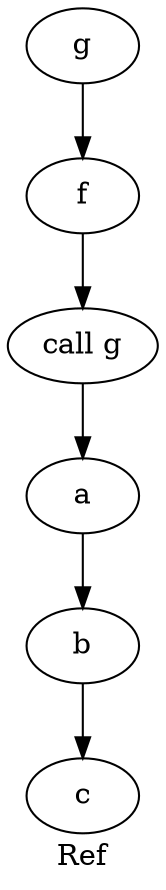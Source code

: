 digraph {
label="Ref";
x563b82d46810 -> x563b82d47400
x563b82d47400 -> x563b82d472d0
x563b82d472d0 -> x563b82d46f60
x563b82d46f60 -> x563b82d470d0
x563b82d470d0 -> x563b82d47240
x563b82d46810 [label="g"];
x563b82d47400 [label="f"];
x563b82d472d0 [label="call g"];
x563b82d46f60 [label="a"];
x563b82d470d0 [label="b"];
x563b82d47240 [label="c"];
}
